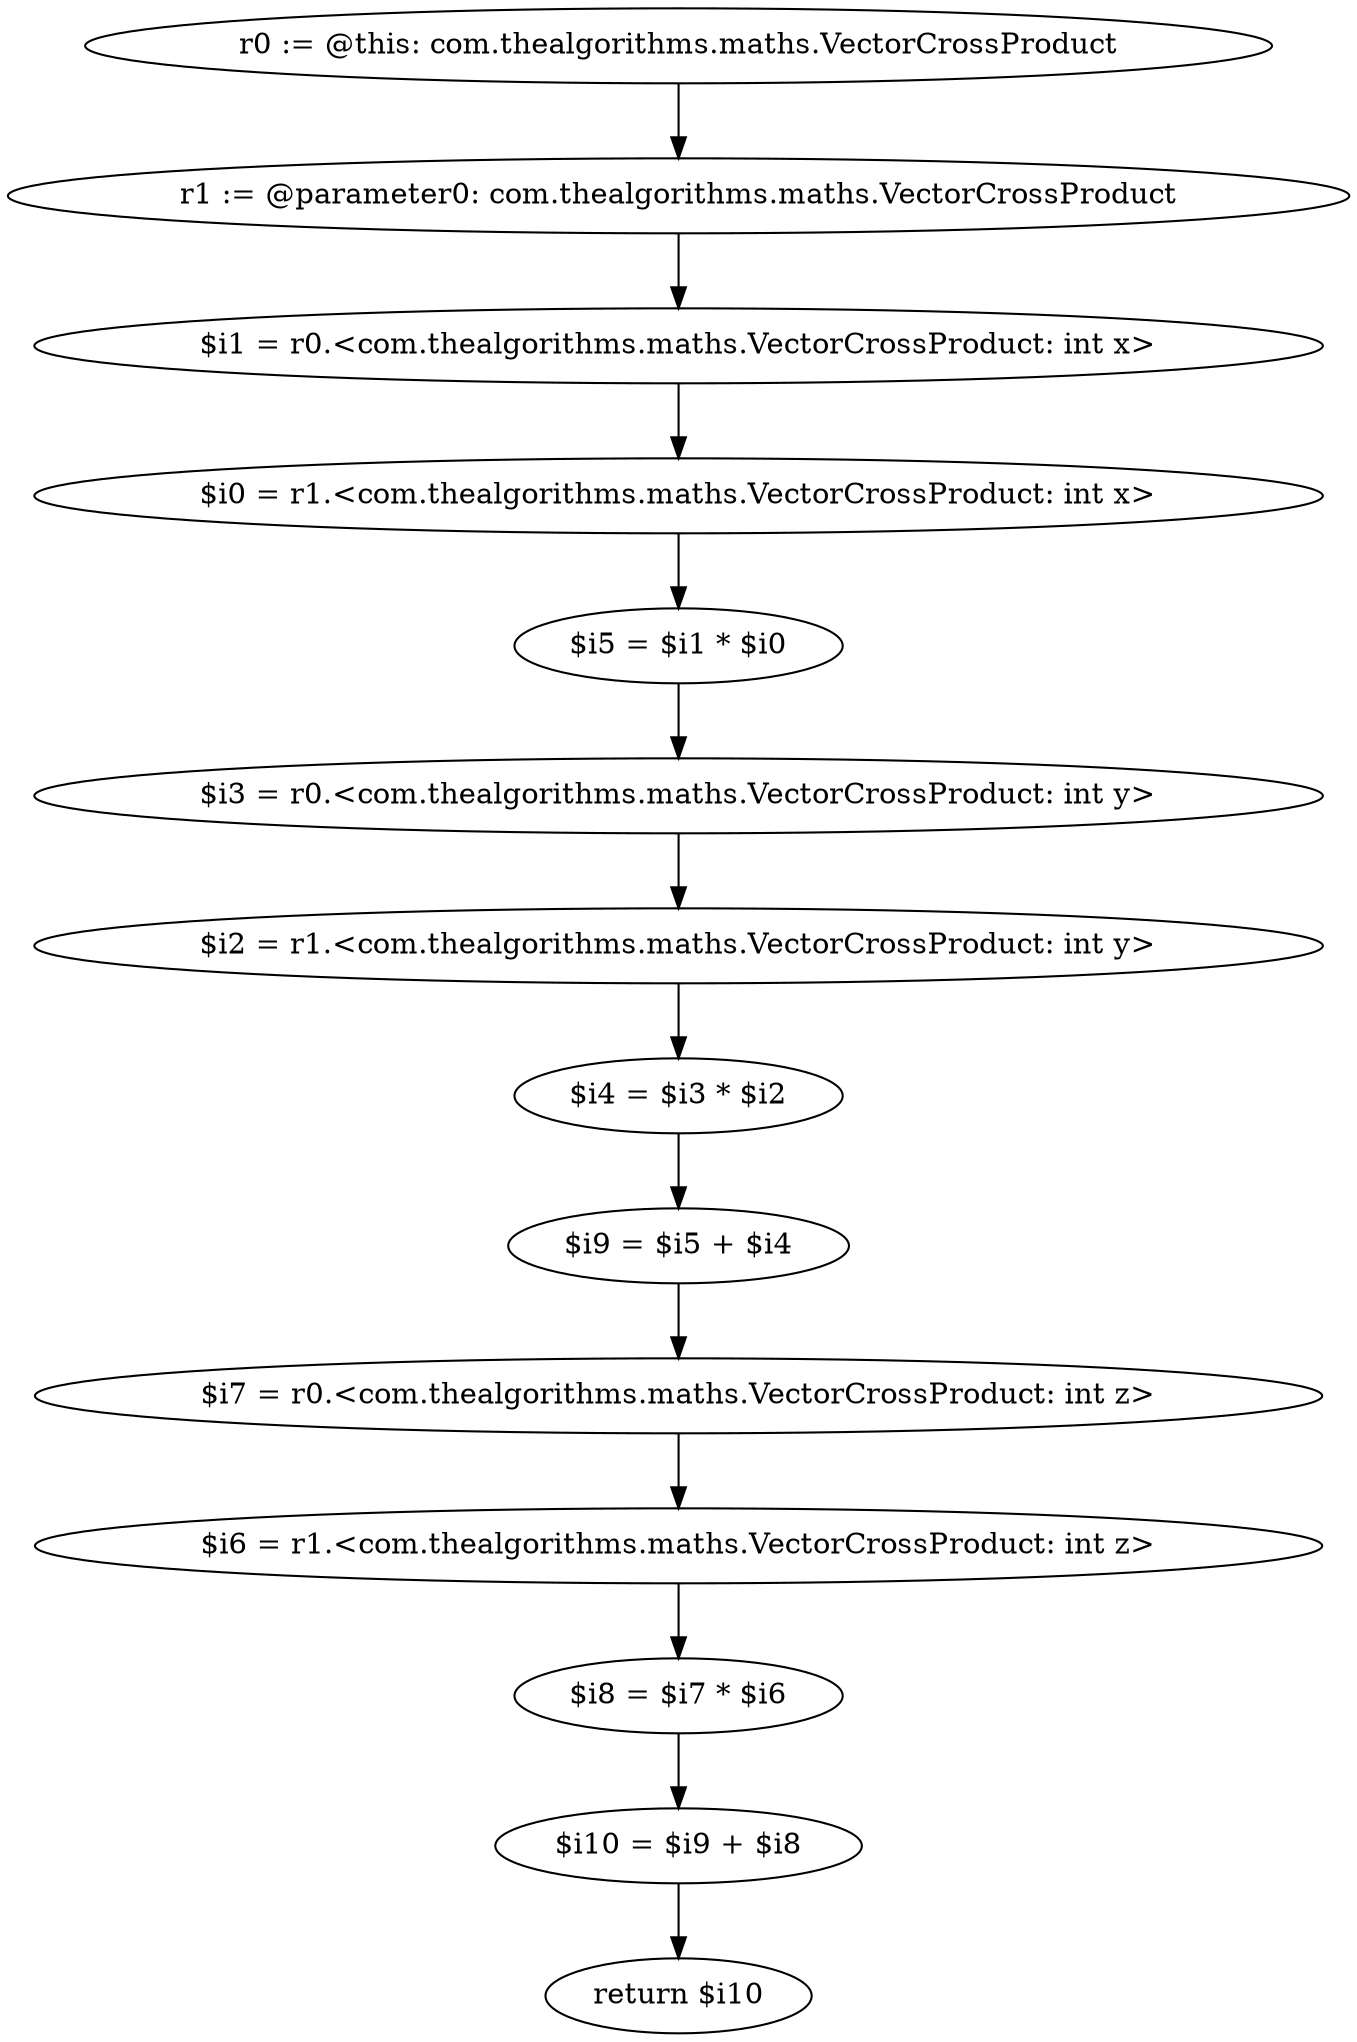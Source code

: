 digraph "unitGraph" {
    "r0 := @this: com.thealgorithms.maths.VectorCrossProduct"
    "r1 := @parameter0: com.thealgorithms.maths.VectorCrossProduct"
    "$i1 = r0.<com.thealgorithms.maths.VectorCrossProduct: int x>"
    "$i0 = r1.<com.thealgorithms.maths.VectorCrossProduct: int x>"
    "$i5 = $i1 * $i0"
    "$i3 = r0.<com.thealgorithms.maths.VectorCrossProduct: int y>"
    "$i2 = r1.<com.thealgorithms.maths.VectorCrossProduct: int y>"
    "$i4 = $i3 * $i2"
    "$i9 = $i5 + $i4"
    "$i7 = r0.<com.thealgorithms.maths.VectorCrossProduct: int z>"
    "$i6 = r1.<com.thealgorithms.maths.VectorCrossProduct: int z>"
    "$i8 = $i7 * $i6"
    "$i10 = $i9 + $i8"
    "return $i10"
    "r0 := @this: com.thealgorithms.maths.VectorCrossProduct"->"r1 := @parameter0: com.thealgorithms.maths.VectorCrossProduct";
    "r1 := @parameter0: com.thealgorithms.maths.VectorCrossProduct"->"$i1 = r0.<com.thealgorithms.maths.VectorCrossProduct: int x>";
    "$i1 = r0.<com.thealgorithms.maths.VectorCrossProduct: int x>"->"$i0 = r1.<com.thealgorithms.maths.VectorCrossProduct: int x>";
    "$i0 = r1.<com.thealgorithms.maths.VectorCrossProduct: int x>"->"$i5 = $i1 * $i0";
    "$i5 = $i1 * $i0"->"$i3 = r0.<com.thealgorithms.maths.VectorCrossProduct: int y>";
    "$i3 = r0.<com.thealgorithms.maths.VectorCrossProduct: int y>"->"$i2 = r1.<com.thealgorithms.maths.VectorCrossProduct: int y>";
    "$i2 = r1.<com.thealgorithms.maths.VectorCrossProduct: int y>"->"$i4 = $i3 * $i2";
    "$i4 = $i3 * $i2"->"$i9 = $i5 + $i4";
    "$i9 = $i5 + $i4"->"$i7 = r0.<com.thealgorithms.maths.VectorCrossProduct: int z>";
    "$i7 = r0.<com.thealgorithms.maths.VectorCrossProduct: int z>"->"$i6 = r1.<com.thealgorithms.maths.VectorCrossProduct: int z>";
    "$i6 = r1.<com.thealgorithms.maths.VectorCrossProduct: int z>"->"$i8 = $i7 * $i6";
    "$i8 = $i7 * $i6"->"$i10 = $i9 + $i8";
    "$i10 = $i9 + $i8"->"return $i10";
}

